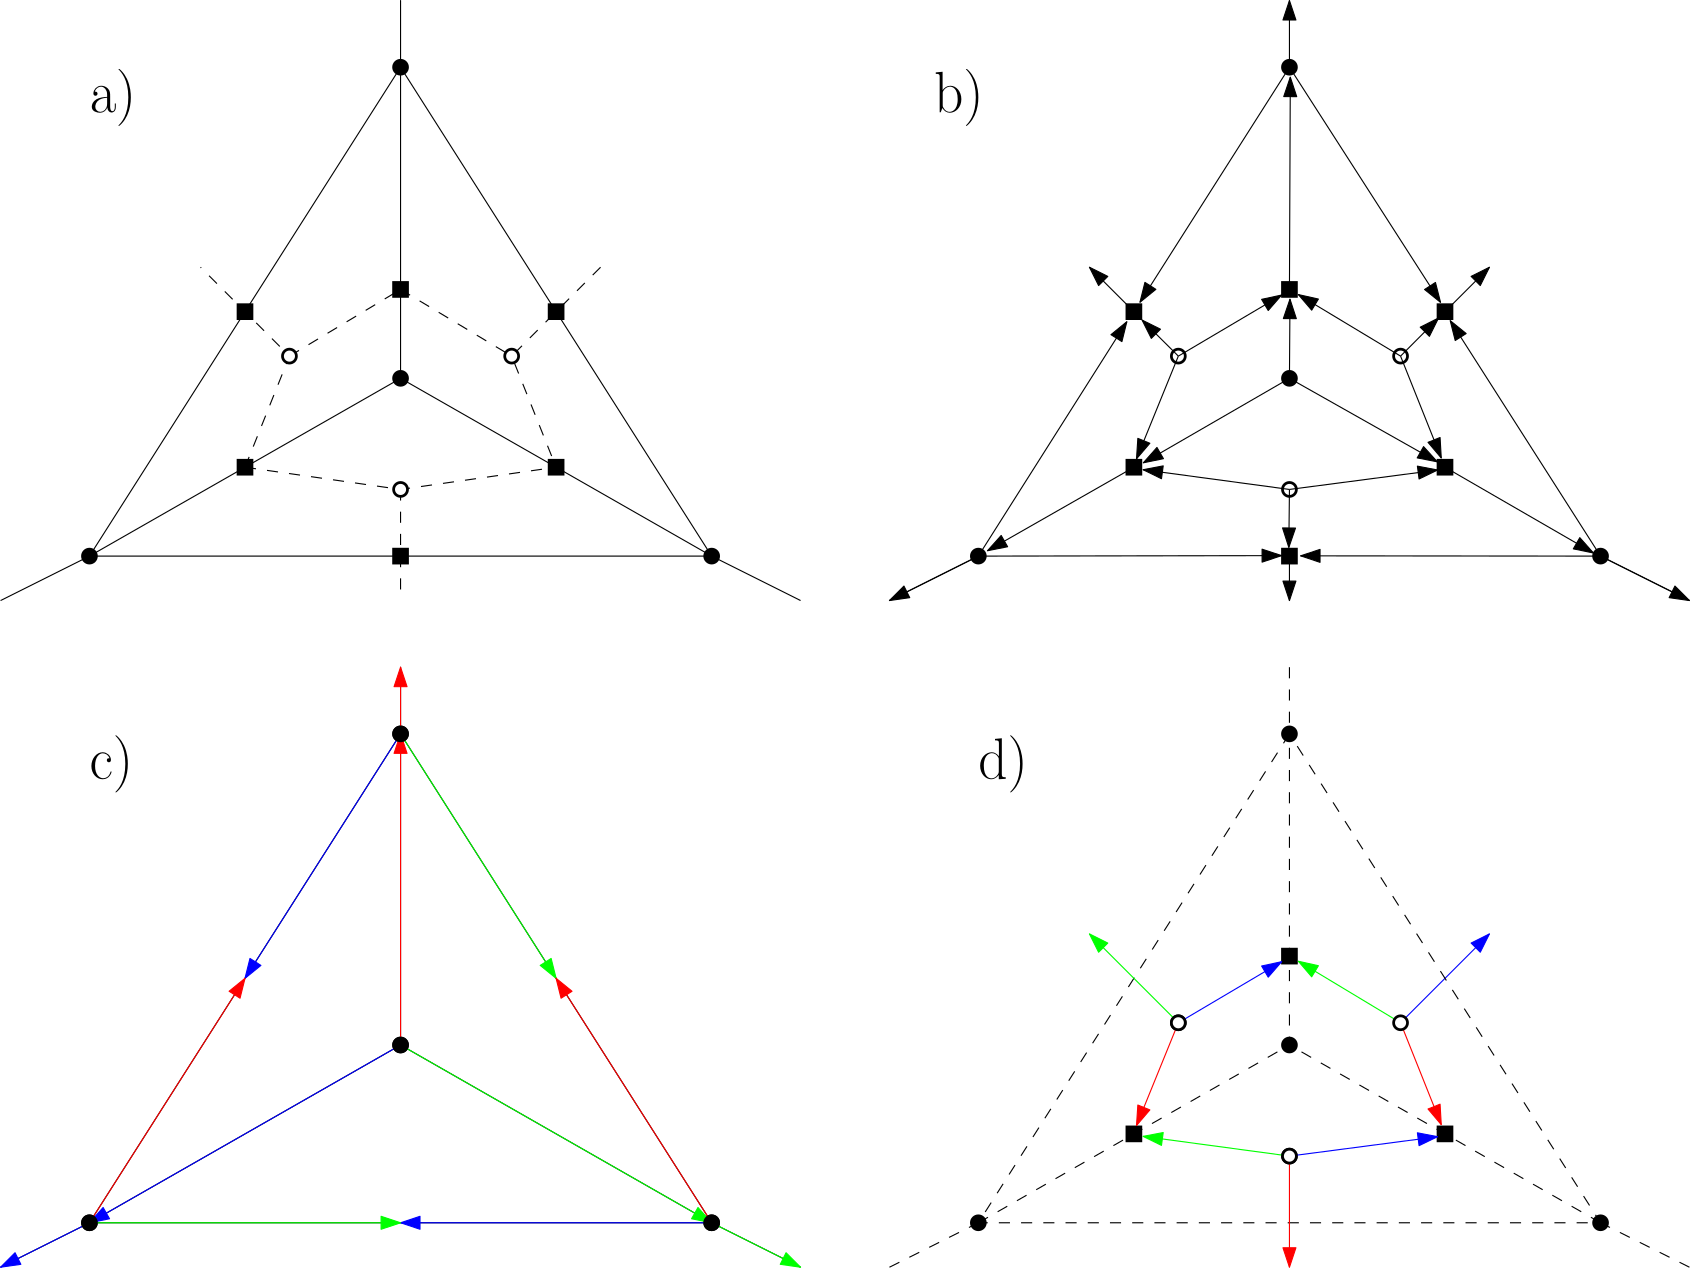 <?xml version="1.0"?>
<!DOCTYPE ipe SYSTEM "ipe.dtd">
<ipe version="70206" creator="Ipe 7.2.7">
<info created="D:20190616192513" modified="D:20190707082211"/>
<ipestyle name="basic">
<symbol name="arrow/arc(spx)">
<path stroke="sym-stroke" fill="sym-stroke" pen="sym-pen">
0 0 m
-1 0.333 l
-1 -0.333 l
h
</path>
</symbol>
<symbol name="arrow/farc(spx)">
<path stroke="sym-stroke" fill="white" pen="sym-pen">
0 0 m
-1 0.333 l
-1 -0.333 l
h
</path>
</symbol>
<symbol name="arrow/ptarc(spx)">
<path stroke="sym-stroke" fill="sym-stroke" pen="sym-pen">
0 0 m
-1 0.333 l
-0.8 0 l
-1 -0.333 l
h
</path>
</symbol>
<symbol name="arrow/fptarc(spx)">
<path stroke="sym-stroke" fill="white" pen="sym-pen">
0 0 m
-1 0.333 l
-0.8 0 l
-1 -0.333 l
h
</path>
</symbol>
<symbol name="mark/circle(sx)" transformations="translations">
<path fill="sym-stroke">
0.6 0 0 0.6 0 0 e
0.4 0 0 0.4 0 0 e
</path>
</symbol>
<symbol name="mark/disk(sx)" transformations="translations">
<path fill="sym-stroke">
0.6 0 0 0.6 0 0 e
</path>
</symbol>
<symbol name="mark/fdisk(sfx)" transformations="translations">
<group>
<path fill="sym-fill">
0.5 0 0 0.5 0 0 e
</path>
<path fill="sym-stroke" fillrule="eofill">
0.6 0 0 0.6 0 0 e
0.4 0 0 0.4 0 0 e
</path>
</group>
</symbol>
<symbol name="mark/box(sx)" transformations="translations">
<path fill="sym-stroke" fillrule="eofill">
-0.6 -0.6 m
0.6 -0.6 l
0.6 0.6 l
-0.6 0.6 l
h
-0.4 -0.4 m
0.4 -0.4 l
0.4 0.4 l
-0.4 0.4 l
h
</path>
</symbol>
<symbol name="mark/square(sx)" transformations="translations">
<path fill="sym-stroke">
-0.6 -0.6 m
0.6 -0.6 l
0.6 0.6 l
-0.6 0.6 l
h
</path>
</symbol>
<symbol name="mark/fsquare(sfx)" transformations="translations">
<group>
<path fill="sym-fill">
-0.5 -0.5 m
0.5 -0.5 l
0.5 0.5 l
-0.5 0.5 l
h
</path>
<path fill="sym-stroke" fillrule="eofill">
-0.6 -0.6 m
0.6 -0.6 l
0.6 0.6 l
-0.6 0.6 l
h
-0.4 -0.4 m
0.4 -0.4 l
0.4 0.4 l
-0.4 0.4 l
h
</path>
</group>
</symbol>
<symbol name="mark/cross(sx)" transformations="translations">
<group>
<path fill="sym-stroke">
-0.43 -0.57 m
0.57 0.43 l
0.43 0.57 l
-0.57 -0.43 l
h
</path>
<path fill="sym-stroke">
-0.43 0.57 m
0.57 -0.43 l
0.43 -0.57 l
-0.57 0.43 l
h
</path>
</group>
</symbol>
<symbol name="arrow/fnormal(spx)">
<path stroke="sym-stroke" fill="white" pen="sym-pen">
0 0 m
-1 0.333 l
-1 -0.333 l
h
</path>
</symbol>
<symbol name="arrow/pointed(spx)">
<path stroke="sym-stroke" fill="sym-stroke" pen="sym-pen">
0 0 m
-1 0.333 l
-0.8 0 l
-1 -0.333 l
h
</path>
</symbol>
<symbol name="arrow/fpointed(spx)">
<path stroke="sym-stroke" fill="white" pen="sym-pen">
0 0 m
-1 0.333 l
-0.8 0 l
-1 -0.333 l
h
</path>
</symbol>
<symbol name="arrow/linear(spx)">
<path stroke="sym-stroke" pen="sym-pen">
-1 0.333 m
0 0 l
-1 -0.333 l
</path>
</symbol>
<symbol name="arrow/fdouble(spx)">
<path stroke="sym-stroke" fill="white" pen="sym-pen">
0 0 m
-1 0.333 l
-1 -0.333 l
h
-1 0 m
-2 0.333 l
-2 -0.333 l
h
</path>
</symbol>
<symbol name="arrow/double(spx)">
<path stroke="sym-stroke" fill="sym-stroke" pen="sym-pen">
0 0 m
-1 0.333 l
-1 -0.333 l
h
-1 0 m
-2 0.333 l
-2 -0.333 l
h
</path>
</symbol>
<pen name="heavier" value="0.8"/>
<pen name="fat" value="1.2"/>
<pen name="ultrafat" value="2"/>
<symbolsize name="large" value="5"/>
<symbolsize name="small" value="2"/>
<symbolsize name="tiny" value="1.1"/>
<arrowsize name="large" value="10"/>
<arrowsize name="small" value="5"/>
<arrowsize name="tiny" value="3"/>
<color name="red" value="1 0 0"/>
<color name="green" value="0 1 0"/>
<color name="blue" value="0 0 1"/>
<color name="yellow" value="1 1 0"/>
<color name="orange" value="1 0.647 0"/>
<color name="gold" value="1 0.843 0"/>
<color name="purple" value="0.627 0.125 0.941"/>
<color name="gray" value="0.745"/>
<color name="brown" value="0.647 0.165 0.165"/>
<color name="navy" value="0 0 0.502"/>
<color name="pink" value="1 0.753 0.796"/>
<color name="seagreen" value="0.18 0.545 0.341"/>
<color name="turquoise" value="0.251 0.878 0.816"/>
<color name="violet" value="0.933 0.51 0.933"/>
<color name="darkblue" value="0 0 0.545"/>
<color name="darkcyan" value="0 0.545 0.545"/>
<color name="darkgray" value="0.663"/>
<color name="darkgreen" value="0 0.392 0"/>
<color name="darkmagenta" value="0.545 0 0.545"/>
<color name="darkorange" value="1 0.549 0"/>
<color name="darkred" value="0.545 0 0"/>
<color name="lightblue" value="0.678 0.847 0.902"/>
<color name="lightcyan" value="0.878 1 1"/>
<color name="lightgray" value="0.827"/>
<color name="lightgreen" value="0.565 0.933 0.565"/>
<color name="lightyellow" value="1 1 0.878"/>
<dashstyle name="dashed" value="[4] 0"/>
<dashstyle name="dotted" value="[1 3] 0"/>
<dashstyle name="dash dotted" value="[4 2 1 2] 0"/>
<dashstyle name="dash dot dotted" value="[4 2 1 2 1 2] 0"/>
<textsize name="large" value="\large"/>
<textsize name="Large" value="\Large"/>
<textsize name="LARGE" value="\LARGE"/>
<textsize name="huge" value="\huge"/>
<textsize name="Huge" value="\Huge"/>
<textsize name="small" value="\small"/>
<textsize name="footnote" value="\footnotesize"/>
<textsize name="tiny" value="\tiny"/>
<textstyle name="center" begin="\begin{center}" end="\end{center}"/>
<textstyle name="itemize" begin="\begin{itemize}" end="\end{itemize}"/>
<textstyle name="item" begin="\begin{itemize}\item{}" end="\end{itemize}"/>
<gridsize name="4 pts" value="4"/>
<gridsize name="8 pts (~3 mm)" value="8"/>
<gridsize name="16 pts (~6 mm)" value="16"/>
<gridsize name="32 pts (~12 mm)" value="32"/>
<gridsize name="10 pts (~3.5 mm)" value="10"/>
<gridsize name="20 pts (~7 mm)" value="20"/>
<gridsize name="14 pts (~5 mm)" value="14"/>
<gridsize name="28 pts (~10 mm)" value="28"/>
<gridsize name="56 pts (~20 mm)" value="56"/>
<anglesize name="90 deg" value="90"/>
<anglesize name="60 deg" value="60"/>
<anglesize name="45 deg" value="45"/>
<anglesize name="30 deg" value="30"/>
<anglesize name="22.5 deg" value="22.5"/>
<opacity name="10%" value="0.1"/>
<opacity name="30%" value="0.3"/>
<opacity name="50%" value="0.5"/>
<opacity name="75%" value="0.75"/>
<tiling name="falling" angle="-60" step="4" width="1"/>
<tiling name="rising" angle="30" step="4" width="1"/>
</ipestyle>
<page>
<layer name="alpha"/>
<view layers="alpha" active="alpha"/>
<path layer="alpha" matrix="1 0 0 1 -32 -16" stroke="black">
64 640 m
176 816 l
288 640 l
64 640 l
</path>
<path matrix="1 0 0 1 -32 -16" stroke="black">
176 816 m
176 704 l
64 640 l
176 704 l
288 640 l
</path>
<use matrix="1 0 0 1 -32 -16" name="mark/disk(sx)" pos="176 704" size="large" stroke="black"/>
<use matrix="1 0 0 1 -32 -16" name="mark/disk(sx)" pos="176 816" size="large" stroke="black"/>
<use matrix="1 0 0 1 -32 -16" name="mark/disk(sx)" pos="64 640" size="large" stroke="black"/>
<use matrix="1 0 0 1 -32 -16" name="mark/disk(sx)" pos="288 640" size="large" stroke="black"/>
<path matrix="1 0 0 1 -32 -16" stroke="black">
64 640 m
32 624 l
32 624 l
</path>
<path matrix="1 0 0 1 -32 -16" stroke="black">
288 640 m
320 624 l
</path>
<path matrix="1 0 0 1 -32 -16" stroke="black">
176 816 m
176 840 l
176 816 l
</path>
<path matrix="1 0 0 1 -32 -16" stroke="black" dash="dashed">
120 672 m
136 712 l
104 744 l
</path>
<path matrix="1 0 0 1 -32 -16" stroke="black" dash="dashed">
136 712 m
176 736 l
</path>
<path matrix="1 0 0 1 -32 -16" stroke="black" dash="dashed">
176 736 m
216 712 l
</path>
<path matrix="1 0 0 1 -32 -16" stroke="black" dash="dashed">
248 744 m
216 712 l
232 672 l
</path>
<path matrix="1 0 0 1 -32 -16" stroke="black" dash="dashed">
120 672 m
176 664 l
232 672 l
</path>
<path matrix="1 0 0 1 -32 -16" stroke="black" dash="dashed">
176 664 m
176 624 l
</path>
<use matrix="1 0 0 1 288 -16" name="mark/disk(sx)" pos="176 704" size="large" stroke="black"/>
<use matrix="1 0 0 1 288 -16" name="mark/disk(sx)" pos="176 816" size="large" stroke="black"/>
<use matrix="1 0 0 1 288 -16" name="mark/disk(sx)" pos="64 640" size="large" stroke="black"/>
<use matrix="1 0 0 1 288 -16" name="mark/disk(sx)" pos="288 640" size="large" stroke="black"/>
<path matrix="1 0 0 1 288 -16" stroke="black">
64 640 m
32 624 l
32 624 l
</path>
<path matrix="1 0 0 1 288 -16" stroke="black">
288 640 m
320 624 l
</path>
<path matrix="1 0 0 1 -32 -256" stroke="black">
64 640 m
176 816 l
288 640 l
64 640 l
</path>
<path matrix="1 0 0 1 -32 -256" stroke="black">
176 816 m
176 704 l
64 640 l
176 704 l
288 640 l
</path>
<use matrix="1 0 0 1 -32 -256" name="mark/disk(sx)" pos="176 704" size="large" stroke="black"/>
<use matrix="1 0 0 1 -32 -256" name="mark/disk(sx)" pos="176 816" size="large" stroke="black"/>
<use matrix="1 0 0 1 -32 -256" name="mark/disk(sx)" pos="64 640" size="large" stroke="black"/>
<use matrix="1 0 0 1 -32 -256" name="mark/disk(sx)" pos="288 640" size="large" stroke="black"/>
<path matrix="1 0 0 1 -32 -256" stroke="black">
64 640 m
32 624 l
32 624 l
</path>
<path matrix="1 0 0 1 -32 -256" stroke="black">
288 640 m
320 624 l
</path>
<path matrix="1 0 0 1 -32 -256" stroke="black">
176 816 m
176 840 l
176 816 l
</path>
<use matrix="1 0 0 1 -32 -16" name="mark/square(sx)" pos="120 728" size="large" stroke="black"/>
<use matrix="1 0 0 1 -32 -16" name="mark/square(sx)" pos="176 736" size="large" stroke="black"/>
<use matrix="1 0 0 1 -32 -16" name="mark/square(sx)" pos="232 728" size="large" stroke="black"/>
<use matrix="1 0 0 1 -32 -16" name="mark/square(sx)" pos="232 672" size="large" stroke="black"/>
<use matrix="1 0 0 1 -32 -16" name="mark/square(sx)" pos="120 672" size="large" stroke="black"/>
<use matrix="1 0 0 1 -32 -16" name="mark/square(sx)" pos="176 640" size="large" stroke="black"/>
<use matrix="1 0 0 1 -32 -16" name="mark/fdisk(sfx)" pos="136 712" size="large" stroke="black" fill="white"/>
<use matrix="1 0 0 1 -32 -16" name="mark/fdisk(sfx)" pos="216 712" size="large" stroke="black" fill="white"/>
<use matrix="1 0 0 1 -32 -16" name="mark/fdisk(sfx)" pos="176 664" size="large" stroke="black" fill="white"/>
<path matrix="1 0 0 1 -32 -16" stroke="black" arrow="normal/normal">
496 816 m
496 840 l
</path>
<path matrix="1 0 0 1 -32 -16" stroke="black" arrow="normal/normal">
384 640 m
352 624 l
</path>
<path matrix="1 0 0 1 -32 -16" stroke="black" arrow="normal/normal">
608 640 m
640 624 l
</path>
<path matrix="1 0 0 1 -32 -16" stroke="black" arrow="normal/normal">
552 728 m
568 744 l
</path>
<path matrix="1 0 0 1 -32 -16" stroke="black" arrow="normal/normal">
440 728 m
424 744 l
</path>
<path matrix="1 0 0 1 -32 -16" stroke="black" arrow="normal/normal">
496 640 m
496 624 l
</path>
<use matrix="1 0 0 1 -32 -16" name="mark/square(sx)" pos="552 672" size="large" stroke="black"/>
<use matrix="1 0 0 1 -32 -16" name="mark/square(sx)" pos="552 728" size="large" stroke="black"/>
<use matrix="1 0 0 1 -32 -16" name="mark/square(sx)" pos="496 736" size="large" stroke="black"/>
<use matrix="1 0 0 1 -32 -16" name="mark/square(sx)" pos="440 672" size="large" stroke="black"/>
<use matrix="1 0 0 1 -32 -16" name="mark/square(sx)" pos="440 728" size="large" stroke="black"/>
<use matrix="1 0 0 1 -32 -16" name="mark/square(sx)" pos="496 640" size="large" stroke="black"/>
<use matrix="1 0 0 1 -32 -16" name="mark/fdisk(sfx)" pos="496 664" size="large" stroke="black"/>
<use matrix="1 0 0 1 -32 -16" name="mark/fdisk(sfx)" pos="456 712" size="large" stroke="black" fill="white"/>
<use matrix="1 0 0 1 -32 -16" name="mark/fdisk(sfx)" pos="536 712" size="large" stroke="black" fill="white"/>
<path matrix="1 0 0 1 -32 -16" stroke="black" arrow="normal/normal">
456 712 m
442.953 724.974 l
</path>
<path matrix="1 0 0 1 -32 -16" stroke="black" arrow="normal/normal">
456 712 m
493.199 733.991 l
</path>
<path matrix="1 0 0 1 -32 -16" stroke="black" arrow="normal/normal">
456 712 m
440.948 675.026 l
</path>
<path matrix="1 0 0 1 -32 -16" stroke="black" arrow="normal/normal">
536 712 m
499.217 734.152 l
</path>
<path matrix="1 0 0 1 -32 -16" stroke="black" arrow="normal/normal">
536 712 m
549.675 725.725 l
</path>
<path matrix="1 0 0 1 -32 -16" stroke="black" arrow="normal/normal">
536 712 m
550.652 675.328 l
</path>
<path matrix="1 0 0 1 -32 -16" stroke="black" arrow="normal/normal">
496 816 m
442.188 731.383 l
</path>
<path matrix="1 0 0 1 -32 -16" stroke="black" arrow="normal/normal">
384 640 m
437.461 724.385 l
</path>
<path matrix="1 0 0 1 -32 -16" stroke="black" arrow="normal/normal">
496 816 m
550.385 731.356 l
</path>
<path matrix="1 0 0 1 -32 -16" stroke="black" arrow="normal/normal">
608 640 m
553.879 724.772 l
</path>
<path matrix="1 0 0 1 -32 -16" stroke="black" arrow="normal/normal">
608 640 m
500.01 640.095 l
</path>
<path matrix="1 0 0 1 -32 -16" stroke="black" arrow="normal/normal">
384 640 m
493.156 640.177 l
</path>
<path matrix="1 0 0 1 -32 -16" stroke="black" arrow="normal/normal">
440 672 m
387.302 641.935 l
</path>
<path matrix="1 0 0 1 -32 -16" stroke="black" arrow="normal/normal">
496 704 m
443.408 673.595 l
</path>
<path matrix="1 0 0 1 -32 -16" stroke="black" arrow="normal/normal">
496 704 m
496.192 732.505 l
</path>
<path matrix="1 0 0 1 -32 -16" stroke="black" arrow="normal/normal">
496 736 m
496.31 812.422 l
</path>
<path matrix="1 0 0 1 -32 -16" stroke="black" arrow="normal/normal">
496 704 m
549.237 673.947 l
</path>
<path matrix="1 0 0 1 -32 -16" stroke="black" arrow="normal/normal">
552 672 m
605.425 641.127 l
</path>
<path matrix="1 0 0 1 -32 -16" stroke="black" arrow="normal/normal">
496 664 m
549.309 670.99 l
</path>
<path matrix="1 0 0 1 -32 -16" stroke="black" arrow="normal/normal">
496 664 m
443.302 671.108 l
</path>
<path matrix="1 0 0 1 -32 -16" stroke="black" arrow="normal/normal">
496 664 m
495.777 643.122 l
</path>
<path matrix="1 0 0 1 -680 -256" stroke="blue" arrow="normal/normal">
824 816 m
768 728 l
</path>
<path matrix="1 0 0 1 -680 -256" stroke="red" arrow="normal/normal">
712 640 m
768 728 l
</path>
<path matrix="1 0 0 1 -680 -256" stroke="green" arrow="normal/normal">
824 816 m
880 728 l
</path>
<path matrix="1 0 0 1 -680 -256" stroke="red" arrow="normal/normal">
936 640 m
880 728 l
936 640 l
880 728 l
</path>
<path matrix="1 0 0 1 -680 -256" stroke="blue" arrow="normal/normal">
936 640 m
824 640 l
</path>
<path matrix="1 0 0 1 -680 -256" stroke="green" arrow="normal/normal">
712 640 m
824 640 l
</path>
<path matrix="1 0 0 1 -680 -256" stroke="blue" arrow="normal/normal">
712 640 m
680 624 l
</path>
<path matrix="1 0 0 1 -680 -256" stroke="red" arrow="normal/normal">
824 816 m
824 840 l
</path>
<path matrix="1 0 0 1 -680 -256" stroke="green" arrow="normal/normal">
936 640 m
968 624 l
</path>
<path matrix="1 0 0 1 -680 -256" stroke="blue" arrow="normal/normal">
824 704 m
712 640 l
</path>
<path matrix="1 0 0 1 -680 -256" stroke="red" arrow="normal/normal">
824 704 m
824 816 l
</path>
<path matrix="1 0 0 1 -680 -256" stroke="green" arrow="normal/normal">
824 704 m
936 640 l
</path>
<use matrix="1 0 0 1 -680 -256" name="mark/disk(sx)" pos="712 640" size="large" stroke="black"/>
<use matrix="1 0 0 1 -680 -256" name="mark/disk(sx)" pos="824 704" size="large" stroke="black"/>
<use matrix="1 0 0 1 -680 -256" name="mark/disk(sx)" pos="824 816" size="large" stroke="black"/>
<use matrix="1 0 0 1 -680 -256" name="mark/disk(sx)" pos="936 640" size="large" stroke="black"/>
<use matrix="1 0 0 1 288 -256" name="mark/disk(sx)" pos="176 704" size="large" stroke="black"/>
<use matrix="1 0 0 1 288 -256" name="mark/disk(sx)" pos="176 816" size="large" stroke="black"/>
<use matrix="1 0 0 1 288 -256" name="mark/disk(sx)" pos="64 640" size="large" stroke="black"/>
<use matrix="1 0 0 1 288 -256" name="mark/disk(sx)" pos="288 640" size="large" stroke="black"/>
<use matrix="1 0 0 1 -32 -256" name="mark/square(sx)" pos="552 672" size="large" stroke="black"/>
<use matrix="1 0 0 1 -32 -256" name="mark/square(sx)" pos="496 736" size="large" stroke="black"/>
<use matrix="1 0 0 1 -32 -256" name="mark/square(sx)" pos="440 672" size="large" stroke="black"/>
<use matrix="1 0 0 1 -32 -256" name="mark/fdisk(sfx)" pos="496 664" size="large" stroke="black"/>
<use matrix="1 0 0 1 -32 -256" name="mark/fdisk(sfx)" pos="456 712" size="large" stroke="black" fill="white"/>
<path matrix="1 0 0 1 -32 -256" stroke="blue" arrow="normal/normal">
456 712 m
493.199 733.991 l
</path>
<path matrix="1 0 0 1 -32 -256" stroke="red" arrow="normal/normal">
456 712 m
440.948 675.026 l
</path>
<path matrix="1 0 0 1 -32 -256" stroke="green" arrow="normal/normal">
536 712 m
499.217 734.152 l
</path>
<path matrix="1 0 0 1 -32 -256" stroke="red" arrow="normal/normal">
536 712 m
550.652 675.328 l
</path>
<path matrix="1 0 0 1 -32 -256" stroke="blue" arrow="normal/normal">
496 664 m
549.309 670.99 l
</path>
<path matrix="1 0 0 1 -32 -256" stroke="green" arrow="normal/normal">
496 664 m
443.302 671.108 l
</path>
<path matrix="1 0 0 1 16 -256" stroke="blue" arrow="normal/normal">
488 712 m
520 744 l
</path>
<path matrix="1 0 0 1 16 -256" stroke="black" dash="dashed">
448 816 m
336 640 l
560 640 l
448 816 l
</path>
<path matrix="1 0 0 1 16 -256" stroke="black" dash="dashed">
336 640 m
448 704 l
448 816 l
</path>
<path matrix="1 0 0 1 16 -256" stroke="black" dash="dashed">
304 624 m
336 640 l
</path>
<path matrix="1 0 0 1 16 -256" stroke="black" dash="dashed">
592 624 m
560 640 l
</path>
<path matrix="1 0 0 1 16 -256" stroke="black" dash="dashed">
448 840 m
448 816 l
</path>
<path matrix="1 0 0 1 16 -256" stroke="black" dash="dashed">
560 640 m
448 704 l
</path>
<path matrix="1 0 0 1 16 -256" stroke="green" arrow="normal/normal">
408 712 m
376 744 l
</path>
<path matrix="1 0 0 1 16 -256" stroke="red" arrow="normal/normal">
448 664 m
448 624 l
</path>
<use matrix="1 0 0 1 16 -256" name="mark/fdisk(sfx)" pos="448 664" size="normal" stroke="red" fill="white"/>
<use matrix="1 0 0 1 16 -256" name="mark/fdisk(sfx)" pos="408 712" size="large" stroke="black" fill="white"/>
<use matrix="1 0 0 1 16 -256" name="mark/fdisk(sfx)" pos="448 664" size="large" stroke="black" fill="white"/>
<use matrix="1 0 0 1 16 -256" name="mark/fdisk(sfx)" pos="488 712" size="large" stroke="black" fill="white"/>
<text transformations="translations" pos="32 784" stroke="black" type="label" width="16.793" height="15.477" depth="5.15" valign="baseline" size="huge">a)</text>
<text matrix="1 0 0 1 304 0" transformations="translations" pos="32 784" stroke="black" type="label" width="17.873" height="15.477" depth="5.15" valign="baseline" size="huge">b)</text>
<text matrix="1 0 0 1 0 -240" transformations="translations" pos="32 784" stroke="black" type="label" width="15.714" height="15.477" depth="5.15" valign="baseline" size="huge">c)</text>
<text matrix="1 0 0 1 320 -240" transformations="translations" pos="32 784" stroke="black" type="label" width="17.873" height="15.477" depth="5.15" valign="baseline" size="huge">d)</text>
</page>
</ipe>
